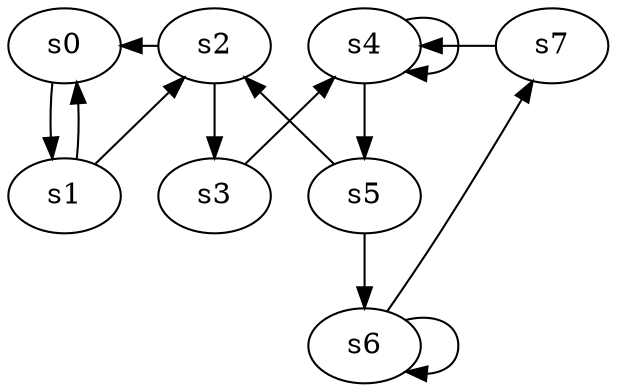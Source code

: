 digraph game_0051_chain_8 {
    s0 [name="s0", player=0];
    s1 [name="s1", player=1];
    s2 [name="s2", player=0];
    s3 [name="s3", player=1];
    s4 [name="s4", player=0];
    s5 [name="s5", player=1];
    s6 [name="s6", player=0, target=1];
    s7 [name="s7", player=1];

    s0 -> s1;
    s1 -> s2 [constraint="time == 5"];
    s2 -> s3;
    s3 -> s4 [constraint="time % 4 == 0"];
    s4 -> s5;
    s5 -> s6;
    s6 -> s7 [constraint="time % 3 == 1"];
    s1 -> s0 [constraint="!(time % 3 == 0)"];
    s2 -> s0 [constraint="!(time % 3 == 0)"];
    s4 -> s4 [constraint="time % 4 == 0"];
    s5 -> s2 [constraint="!(time % 3 == 0)"];
    s6 -> s6 [constraint="time % 3 == 0"];
    s7 -> s4 [constraint="!(time % 3 == 0)"];
}
